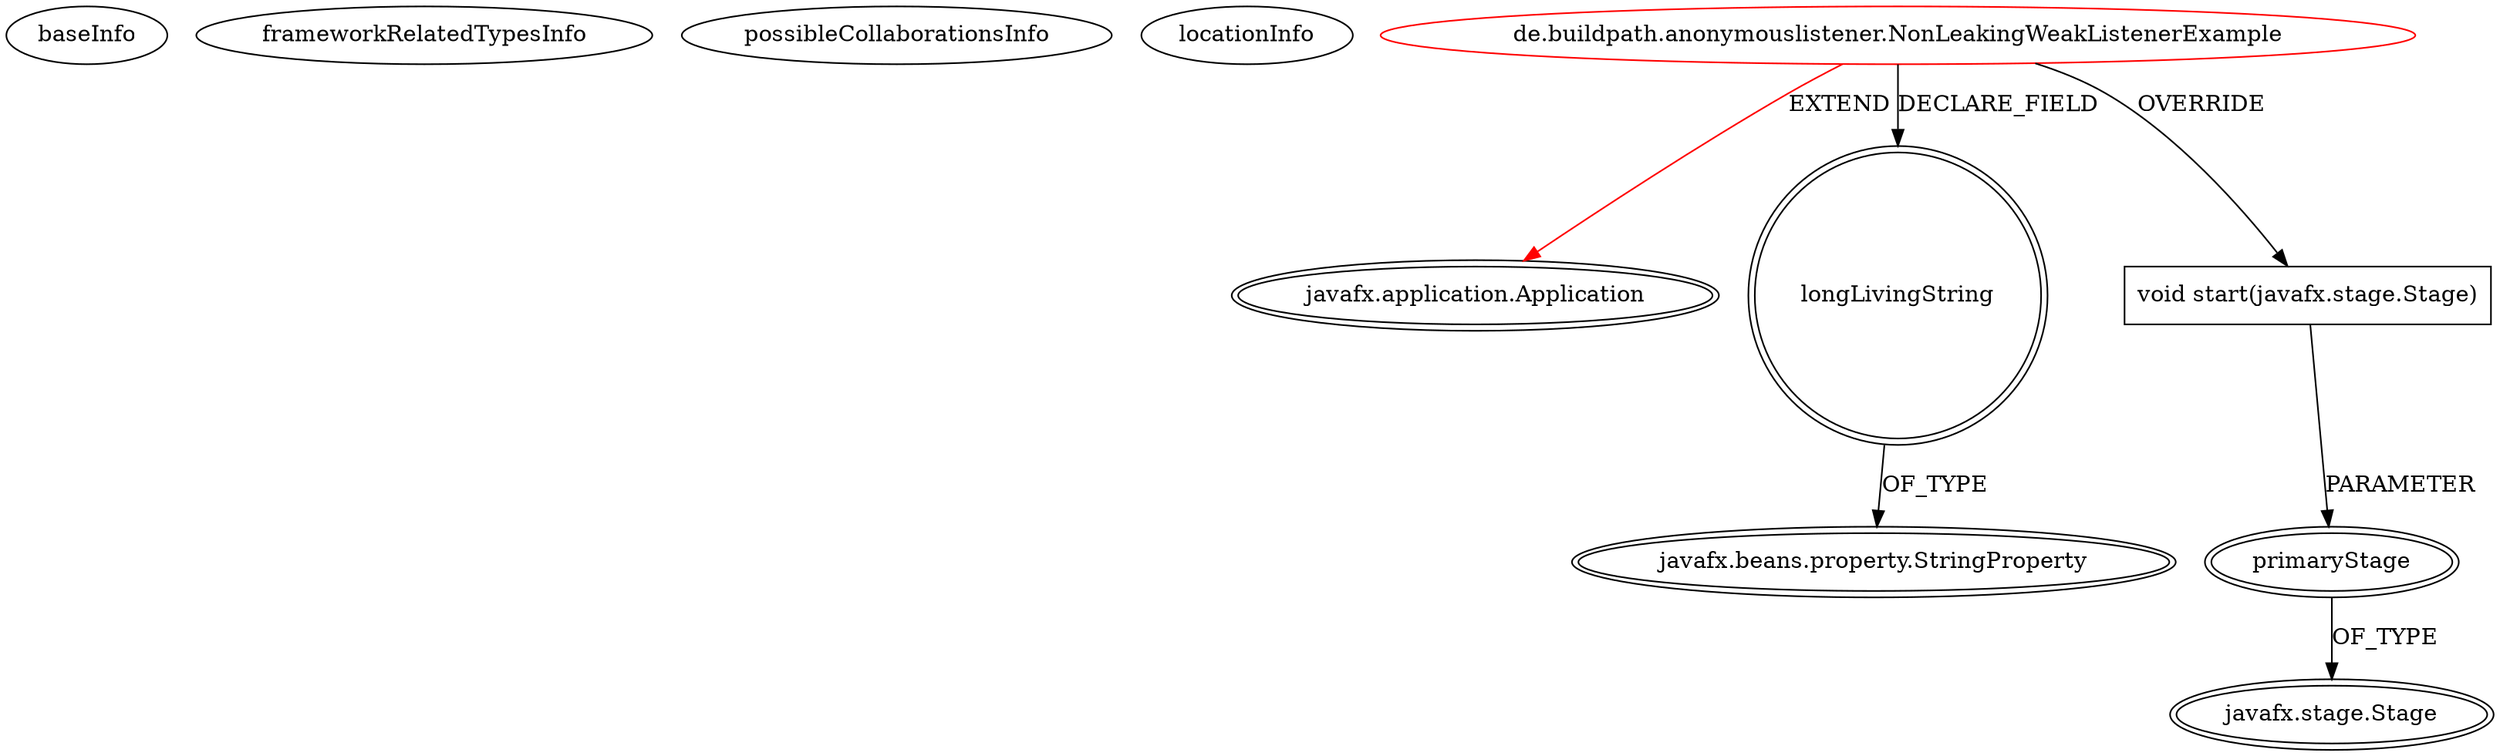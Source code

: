 digraph {
baseInfo[graphId=4170,category="extension_graph",isAnonymous=false,possibleRelation=false]
frameworkRelatedTypesInfo[0="javafx.application.Application"]
possibleCollaborationsInfo[]
locationInfo[projectName="sialcasa-javafxlistener",filePath="/sialcasa-javafxlistener/javafxlistener-master/src/de/buildpath/anonymouslistener/NonLeakingWeakListenerExample.java",contextSignature="NonLeakingWeakListenerExample",graphId="4170"]
0[label="de.buildpath.anonymouslistener.NonLeakingWeakListenerExample",vertexType="ROOT_CLIENT_CLASS_DECLARATION",isFrameworkType=false,color=red]
1[label="javafx.application.Application",vertexType="FRAMEWORK_CLASS_TYPE",isFrameworkType=true,peripheries=2]
2[label="longLivingString",vertexType="FIELD_DECLARATION",isFrameworkType=true,peripheries=2,shape=circle]
3[label="javafx.beans.property.StringProperty",vertexType="FRAMEWORK_CLASS_TYPE",isFrameworkType=true,peripheries=2]
4[label="void start(javafx.stage.Stage)",vertexType="OVERRIDING_METHOD_DECLARATION",isFrameworkType=false,shape=box]
5[label="primaryStage",vertexType="PARAMETER_DECLARATION",isFrameworkType=true,peripheries=2]
6[label="javafx.stage.Stage",vertexType="FRAMEWORK_CLASS_TYPE",isFrameworkType=true,peripheries=2]
0->1[label="EXTEND",color=red]
0->2[label="DECLARE_FIELD"]
2->3[label="OF_TYPE"]
0->4[label="OVERRIDE"]
5->6[label="OF_TYPE"]
4->5[label="PARAMETER"]
}

